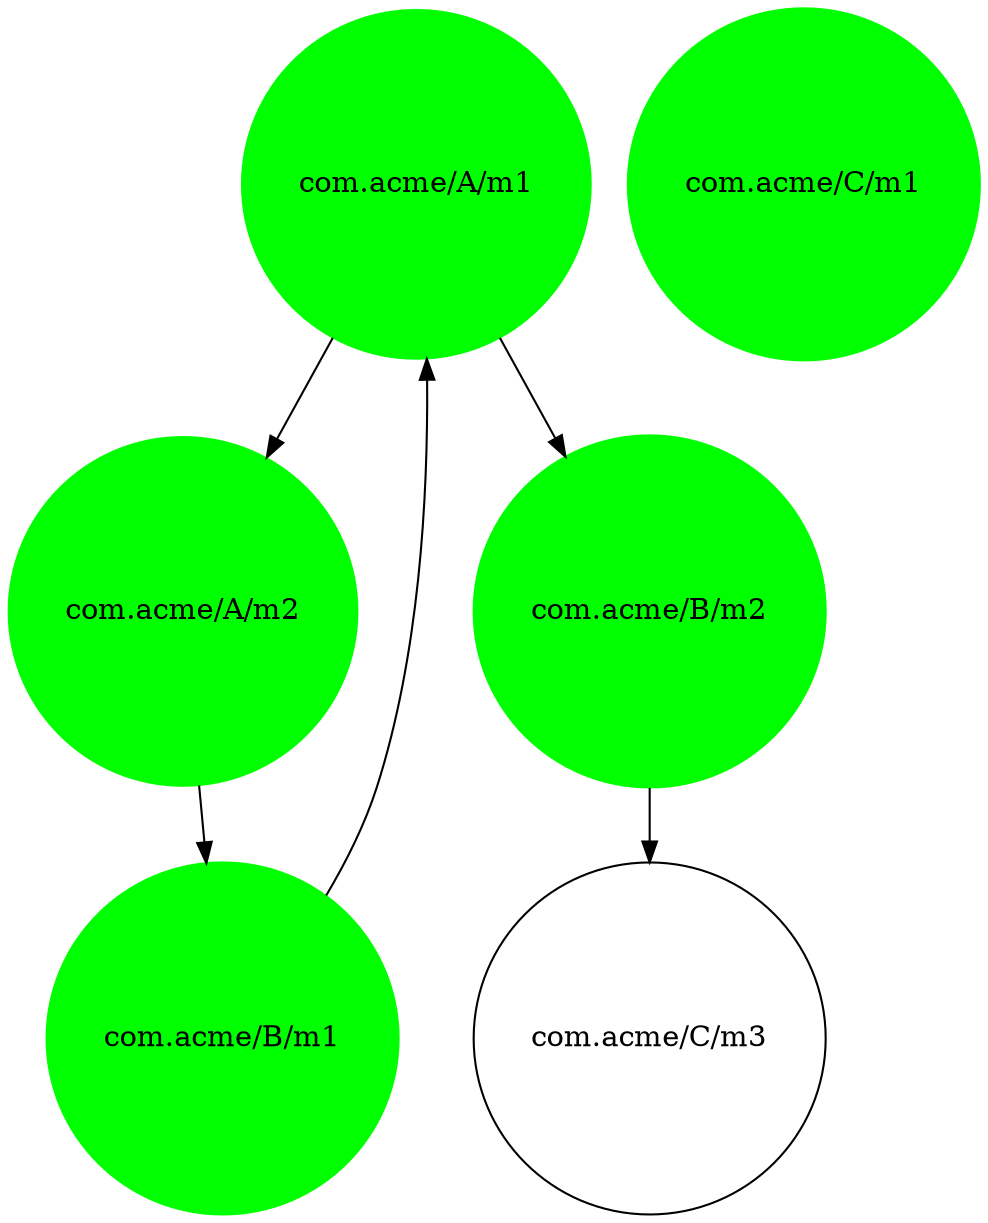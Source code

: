 digraph G {
node [style=filled,shape=circle,color=green]
"com.acme/A/m1"->"com.acme/A/m2"
"com.acme/A/m1"->"com.acme/B/m2"
"com.acme/A/m2"->"com.acme/B/m1"
"com.acme/B/m1"->"com.acme/A/m1"
"com.acme/B/m2"->"com.acme/C/m3"
"com.acme/C/m1"

"com.acme/C/m3"  [style=solid color=black, shape=circle, ]
}